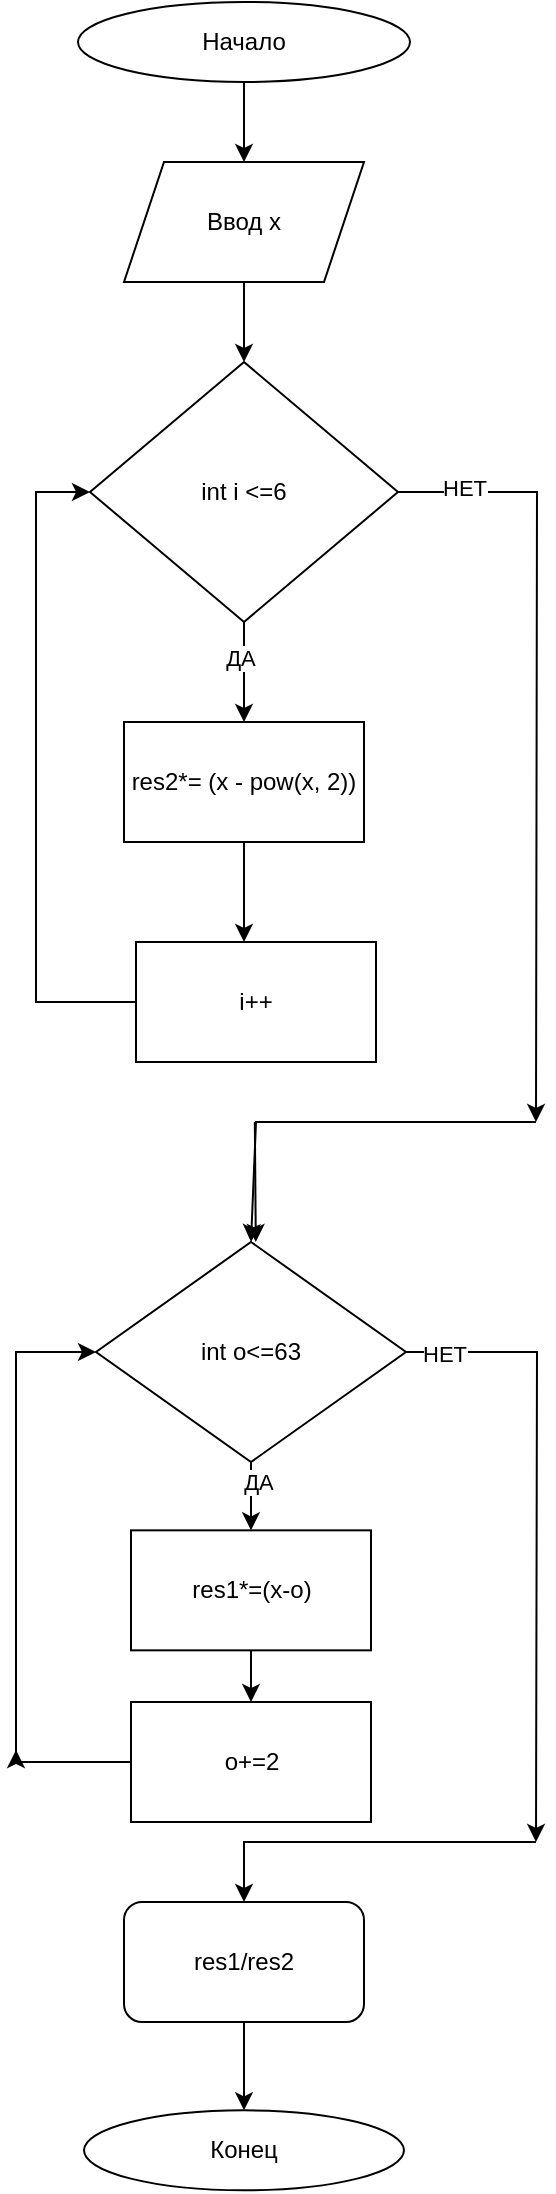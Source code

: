 <mxfile version="24.7.16">
  <diagram name="Страница — 1" id="gdvKzgo20cAP0bYkbbMA">
    <mxGraphModel dx="1188" dy="659" grid="1" gridSize="10" guides="1" tooltips="1" connect="1" arrows="1" fold="1" page="1" pageScale="1" pageWidth="827" pageHeight="1169" math="0" shadow="0">
      <root>
        <mxCell id="0" />
        <mxCell id="1" parent="0" />
        <mxCell id="46xdVyQUeZA68xKv5Dmh-3" style="edgeStyle=orthogonalEdgeStyle;rounded=0;orthogonalLoop=1;jettySize=auto;html=1;entryX=0.5;entryY=0;entryDx=0;entryDy=0;" edge="1" parent="1" source="46xdVyQUeZA68xKv5Dmh-1" target="46xdVyQUeZA68xKv5Dmh-2">
          <mxGeometry relative="1" as="geometry" />
        </mxCell>
        <mxCell id="46xdVyQUeZA68xKv5Dmh-1" value="Начало" style="ellipse;whiteSpace=wrap;html=1;" vertex="1" parent="1">
          <mxGeometry x="331" y="50" width="166" height="40" as="geometry" />
        </mxCell>
        <mxCell id="46xdVyQUeZA68xKv5Dmh-4" style="edgeStyle=orthogonalEdgeStyle;rounded=0;orthogonalLoop=1;jettySize=auto;html=1;exitX=0.5;exitY=1;exitDx=0;exitDy=0;" edge="1" parent="1" source="46xdVyQUeZA68xKv5Dmh-2">
          <mxGeometry relative="1" as="geometry">
            <mxPoint x="414" y="230" as="targetPoint" />
          </mxGeometry>
        </mxCell>
        <mxCell id="46xdVyQUeZA68xKv5Dmh-2" value="Ввод x" style="shape=parallelogram;perimeter=parallelogramPerimeter;whiteSpace=wrap;html=1;fixedSize=1;" vertex="1" parent="1">
          <mxGeometry x="354" y="130" width="120" height="60" as="geometry" />
        </mxCell>
        <mxCell id="46xdVyQUeZA68xKv5Dmh-6" style="edgeStyle=orthogonalEdgeStyle;rounded=0;orthogonalLoop=1;jettySize=auto;html=1;" edge="1" parent="1" source="46xdVyQUeZA68xKv5Dmh-5">
          <mxGeometry relative="1" as="geometry">
            <mxPoint x="414" y="410" as="targetPoint" />
          </mxGeometry>
        </mxCell>
        <mxCell id="46xdVyQUeZA68xKv5Dmh-9" value="ДА" style="edgeLabel;html=1;align=center;verticalAlign=middle;resizable=0;points=[];" vertex="1" connectable="0" parent="46xdVyQUeZA68xKv5Dmh-6">
          <mxGeometry x="-0.287" y="-2" relative="1" as="geometry">
            <mxPoint as="offset" />
          </mxGeometry>
        </mxCell>
        <mxCell id="46xdVyQUeZA68xKv5Dmh-10" style="edgeStyle=orthogonalEdgeStyle;rounded=0;orthogonalLoop=1;jettySize=auto;html=1;" edge="1" parent="1" source="46xdVyQUeZA68xKv5Dmh-5">
          <mxGeometry relative="1" as="geometry">
            <mxPoint x="560" y="610" as="targetPoint" />
          </mxGeometry>
        </mxCell>
        <mxCell id="46xdVyQUeZA68xKv5Dmh-41" value="НЕТ" style="edgeLabel;html=1;align=center;verticalAlign=middle;resizable=0;points=[];" vertex="1" connectable="0" parent="46xdVyQUeZA68xKv5Dmh-10">
          <mxGeometry x="-0.834" y="2" relative="1" as="geometry">
            <mxPoint x="1" as="offset" />
          </mxGeometry>
        </mxCell>
        <mxCell id="46xdVyQUeZA68xKv5Dmh-5" value="int i &amp;lt;=6" style="rhombus;whiteSpace=wrap;html=1;" vertex="1" parent="1">
          <mxGeometry x="337" y="230" width="154" height="130" as="geometry" />
        </mxCell>
        <mxCell id="46xdVyQUeZA68xKv5Dmh-12" style="edgeStyle=orthogonalEdgeStyle;rounded=0;orthogonalLoop=1;jettySize=auto;html=1;" edge="1" parent="1" source="46xdVyQUeZA68xKv5Dmh-8">
          <mxGeometry relative="1" as="geometry">
            <mxPoint x="414" y="520" as="targetPoint" />
          </mxGeometry>
        </mxCell>
        <mxCell id="46xdVyQUeZA68xKv5Dmh-8" value="x - pow(x,2)" style="rounded=1;whiteSpace=wrap;html=1;" vertex="1" parent="1">
          <mxGeometry x="354" y="410" width="120" height="60" as="geometry" />
        </mxCell>
        <mxCell id="46xdVyQUeZA68xKv5Dmh-13" value="" style="rounded=1;whiteSpace=wrap;html=1;" vertex="1" parent="1">
          <mxGeometry x="360" y="520" width="120" height="60" as="geometry" />
        </mxCell>
        <mxCell id="46xdVyQUeZA68xKv5Dmh-14" value="res2*= (x - pow(x, 2))" style="rounded=0;whiteSpace=wrap;html=1;" vertex="1" parent="1">
          <mxGeometry x="354" y="410" width="120" height="60" as="geometry" />
        </mxCell>
        <mxCell id="46xdVyQUeZA68xKv5Dmh-16" style="edgeStyle=orthogonalEdgeStyle;rounded=0;orthogonalLoop=1;jettySize=auto;html=1;entryX=0;entryY=0.5;entryDx=0;entryDy=0;" edge="1" parent="1" source="46xdVyQUeZA68xKv5Dmh-15" target="46xdVyQUeZA68xKv5Dmh-5">
          <mxGeometry relative="1" as="geometry">
            <mxPoint x="260" y="290" as="targetPoint" />
            <Array as="points">
              <mxPoint x="310" y="550" />
              <mxPoint x="310" y="295" />
            </Array>
          </mxGeometry>
        </mxCell>
        <mxCell id="46xdVyQUeZA68xKv5Dmh-15" value="i++" style="rounded=0;whiteSpace=wrap;html=1;" vertex="1" parent="1">
          <mxGeometry x="360" y="520" width="120" height="60" as="geometry" />
        </mxCell>
        <mxCell id="46xdVyQUeZA68xKv5Dmh-19" value="" style="endArrow=classic;html=1;rounded=0;entryX=0.5;entryY=0;entryDx=0;entryDy=0;" edge="1" parent="1" target="46xdVyQUeZA68xKv5Dmh-24">
          <mxGeometry width="50" height="50" relative="1" as="geometry">
            <mxPoint x="560" y="610" as="sourcePoint" />
            <mxPoint x="420" y="610" as="targetPoint" />
            <Array as="points">
              <mxPoint x="420" y="610" />
            </Array>
          </mxGeometry>
        </mxCell>
        <mxCell id="46xdVyQUeZA68xKv5Dmh-20" value="" style="endArrow=classic;html=1;rounded=0;" edge="1" parent="1">
          <mxGeometry width="50" height="50" relative="1" as="geometry">
            <mxPoint x="419.41" y="610" as="sourcePoint" />
            <mxPoint x="419.91" y="670" as="targetPoint" />
          </mxGeometry>
        </mxCell>
        <mxCell id="46xdVyQUeZA68xKv5Dmh-22" style="edgeStyle=orthogonalEdgeStyle;rounded=0;orthogonalLoop=1;jettySize=auto;html=1;exitX=0.5;exitY=1;exitDx=0;exitDy=0;entryX=0.5;entryY=0;entryDx=0;entryDy=0;" edge="1" parent="1" source="46xdVyQUeZA68xKv5Dmh-21" target="46xdVyQUeZA68xKv5Dmh-23">
          <mxGeometry relative="1" as="geometry">
            <mxPoint x="414" y="1100" as="targetPoint" />
          </mxGeometry>
        </mxCell>
        <mxCell id="46xdVyQUeZA68xKv5Dmh-21" value="res1/res2" style="rounded=1;whiteSpace=wrap;html=1;" vertex="1" parent="1">
          <mxGeometry x="354" y="1000" width="120" height="60" as="geometry" />
        </mxCell>
        <mxCell id="46xdVyQUeZA68xKv5Dmh-23" value="Конец" style="ellipse;whiteSpace=wrap;html=1;" vertex="1" parent="1">
          <mxGeometry x="334" y="1104.17" width="160" height="40" as="geometry" />
        </mxCell>
        <mxCell id="46xdVyQUeZA68xKv5Dmh-25" style="edgeStyle=orthogonalEdgeStyle;rounded=0;orthogonalLoop=1;jettySize=auto;html=1;" edge="1" parent="1" source="46xdVyQUeZA68xKv5Dmh-24">
          <mxGeometry relative="1" as="geometry">
            <mxPoint x="560" y="970" as="targetPoint" />
          </mxGeometry>
        </mxCell>
        <mxCell id="46xdVyQUeZA68xKv5Dmh-40" value="НЕТ" style="edgeLabel;html=1;align=center;verticalAlign=middle;resizable=0;points=[];" vertex="1" connectable="0" parent="46xdVyQUeZA68xKv5Dmh-25">
          <mxGeometry x="-0.871" y="-1" relative="1" as="geometry">
            <mxPoint x="-1" as="offset" />
          </mxGeometry>
        </mxCell>
        <mxCell id="46xdVyQUeZA68xKv5Dmh-36" style="edgeStyle=orthogonalEdgeStyle;rounded=0;orthogonalLoop=1;jettySize=auto;html=1;exitX=0.5;exitY=1;exitDx=0;exitDy=0;entryX=0.5;entryY=0;entryDx=0;entryDy=0;" edge="1" parent="1" source="46xdVyQUeZA68xKv5Dmh-24" target="46xdVyQUeZA68xKv5Dmh-31">
          <mxGeometry relative="1" as="geometry" />
        </mxCell>
        <mxCell id="46xdVyQUeZA68xKv5Dmh-42" value="ДА" style="edgeLabel;html=1;align=center;verticalAlign=middle;resizable=0;points=[];" vertex="1" connectable="0" parent="46xdVyQUeZA68xKv5Dmh-36">
          <mxGeometry x="-0.429" y="3" relative="1" as="geometry">
            <mxPoint as="offset" />
          </mxGeometry>
        </mxCell>
        <mxCell id="46xdVyQUeZA68xKv5Dmh-24" value="int o&amp;lt;=63" style="rhombus;whiteSpace=wrap;html=1;" vertex="1" parent="1">
          <mxGeometry x="340" y="670" width="155" height="110" as="geometry" />
        </mxCell>
        <mxCell id="46xdVyQUeZA68xKv5Dmh-27" value="" style="endArrow=classic;html=1;rounded=0;entryX=0.5;entryY=0;entryDx=0;entryDy=0;" edge="1" parent="1" target="46xdVyQUeZA68xKv5Dmh-21">
          <mxGeometry width="50" height="50" relative="1" as="geometry">
            <mxPoint x="560" y="970" as="sourcePoint" />
            <mxPoint x="414" y="1004.17" as="targetPoint" />
            <Array as="points">
              <mxPoint x="504" y="970" />
              <mxPoint x="414" y="970" />
            </Array>
          </mxGeometry>
        </mxCell>
        <mxCell id="46xdVyQUeZA68xKv5Dmh-38" style="edgeStyle=orthogonalEdgeStyle;rounded=0;orthogonalLoop=1;jettySize=auto;html=1;exitX=0;exitY=0.5;exitDx=0;exitDy=0;" edge="1" parent="1" source="46xdVyQUeZA68xKv5Dmh-30">
          <mxGeometry relative="1" as="geometry">
            <mxPoint x="300" y="924" as="targetPoint" />
            <Array as="points">
              <mxPoint x="300" y="930" />
            </Array>
          </mxGeometry>
        </mxCell>
        <mxCell id="46xdVyQUeZA68xKv5Dmh-30" value="o+=2" style="rounded=0;whiteSpace=wrap;html=1;" vertex="1" parent="1">
          <mxGeometry x="357.5" y="900" width="120" height="60" as="geometry" />
        </mxCell>
        <mxCell id="46xdVyQUeZA68xKv5Dmh-37" style="edgeStyle=orthogonalEdgeStyle;rounded=0;orthogonalLoop=1;jettySize=auto;html=1;exitX=0.5;exitY=1;exitDx=0;exitDy=0;entryX=0.5;entryY=0;entryDx=0;entryDy=0;" edge="1" parent="1" source="46xdVyQUeZA68xKv5Dmh-31" target="46xdVyQUeZA68xKv5Dmh-30">
          <mxGeometry relative="1" as="geometry" />
        </mxCell>
        <mxCell id="46xdVyQUeZA68xKv5Dmh-31" value="res1*=(x-o)" style="rounded=0;whiteSpace=wrap;html=1;" vertex="1" parent="1">
          <mxGeometry x="357.5" y="814.17" width="120" height="60" as="geometry" />
        </mxCell>
        <mxCell id="46xdVyQUeZA68xKv5Dmh-39" value="" style="endArrow=classic;html=1;rounded=0;entryX=0;entryY=0.5;entryDx=0;entryDy=0;" edge="1" parent="1" target="46xdVyQUeZA68xKv5Dmh-24">
          <mxGeometry width="50" height="50" relative="1" as="geometry">
            <mxPoint x="300" y="930" as="sourcePoint" />
            <mxPoint x="460" y="710" as="targetPoint" />
            <Array as="points">
              <mxPoint x="300" y="725" />
            </Array>
          </mxGeometry>
        </mxCell>
      </root>
    </mxGraphModel>
  </diagram>
</mxfile>
